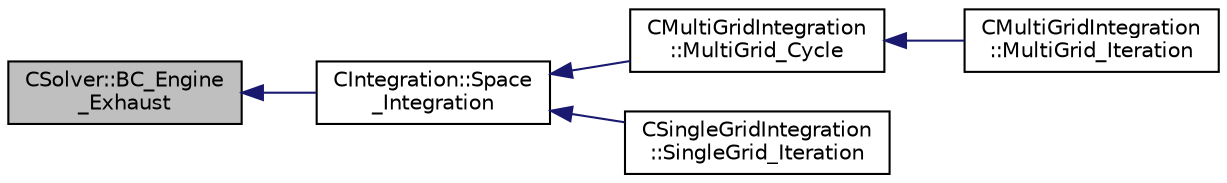 digraph "CSolver::BC_Engine_Exhaust"
{
  edge [fontname="Helvetica",fontsize="10",labelfontname="Helvetica",labelfontsize="10"];
  node [fontname="Helvetica",fontsize="10",shape=record];
  rankdir="LR";
  Node269 [label="CSolver::BC_Engine\l_Exhaust",height=0.2,width=0.4,color="black", fillcolor="grey75", style="filled", fontcolor="black"];
  Node269 -> Node270 [dir="back",color="midnightblue",fontsize="10",style="solid",fontname="Helvetica"];
  Node270 [label="CIntegration::Space\l_Integration",height=0.2,width=0.4,color="black", fillcolor="white", style="filled",URL="$class_c_integration.html#af7aa23ef26b19cb2e73a8df6c7924d91",tooltip="Do the space integration of the numerical system. "];
  Node270 -> Node271 [dir="back",color="midnightblue",fontsize="10",style="solid",fontname="Helvetica"];
  Node271 [label="CMultiGridIntegration\l::MultiGrid_Cycle",height=0.2,width=0.4,color="black", fillcolor="white", style="filled",URL="$class_c_multi_grid_integration.html#aa9a52a00a3417c465307ae6aea035f41",tooltip="Perform a Full-Approximation Storage (FAS) Multigrid. "];
  Node271 -> Node272 [dir="back",color="midnightblue",fontsize="10",style="solid",fontname="Helvetica"];
  Node272 [label="CMultiGridIntegration\l::MultiGrid_Iteration",height=0.2,width=0.4,color="black", fillcolor="white", style="filled",URL="$class_c_multi_grid_integration.html#af0b4014222a37402257b735d2ca32a81",tooltip="This subroutine calls the MultiGrid_Cycle and also prepare the multigrid levels and the monitoring..."];
  Node270 -> Node273 [dir="back",color="midnightblue",fontsize="10",style="solid",fontname="Helvetica"];
  Node273 [label="CSingleGridIntegration\l::SingleGrid_Iteration",height=0.2,width=0.4,color="black", fillcolor="white", style="filled",URL="$class_c_single_grid_integration.html#a0f1aacf74dd7f72e9459f9631d9030ad",tooltip="Do the numerical integration (implicit) of the turbulence solver. "];
}
